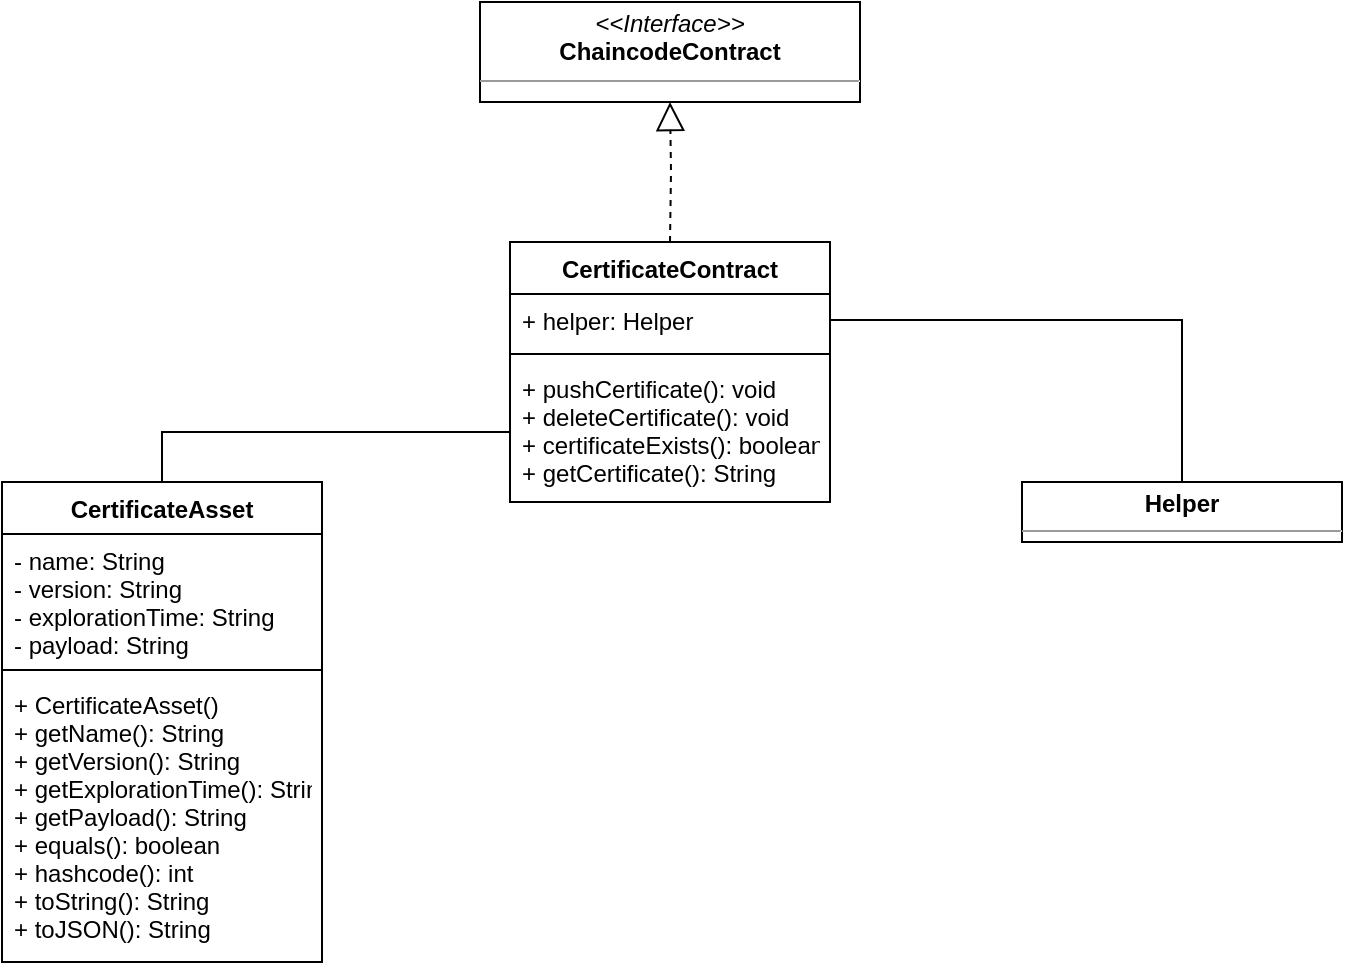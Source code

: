 <mxfile version="15.4.0" type="device"><diagram id="C5RBs43oDa-KdzZeNtuy" name="Page-1"><mxGraphModel dx="1186" dy="599" grid="1" gridSize="10" guides="1" tooltips="1" connect="1" arrows="1" fold="1" page="1" pageScale="1" pageWidth="827" pageHeight="1169" math="0" shadow="0"><root><mxCell id="WIyWlLk6GJQsqaUBKTNV-0"/><mxCell id="WIyWlLk6GJQsqaUBKTNV-1" parent="WIyWlLk6GJQsqaUBKTNV-0"/><mxCell id="f7n_00_hFmFj4u5lNRXQ-0" value="&lt;p style=&quot;margin: 0px ; margin-top: 4px ; text-align: center&quot;&gt;&lt;i&gt;&amp;lt;&amp;lt;Interface&amp;gt;&amp;gt;&lt;/i&gt;&lt;br&gt;&lt;b&gt;ChaincodeContract&lt;/b&gt;&lt;/p&gt;&lt;hr size=&quot;1&quot;&gt;&lt;p style=&quot;margin: 0px ; margin-left: 4px&quot;&gt;&lt;br&gt;&lt;/p&gt;&lt;hr size=&quot;1&quot;&gt;&lt;p style=&quot;margin: 0px ; margin-left: 4px&quot;&gt;&lt;br&gt;&lt;/p&gt;" style="verticalAlign=top;align=left;overflow=fill;fontSize=12;fontFamily=Helvetica;html=1;" vertex="1" parent="WIyWlLk6GJQsqaUBKTNV-1"><mxGeometry x="319" y="40" width="190" height="50" as="geometry"/></mxCell><mxCell id="f7n_00_hFmFj4u5lNRXQ-1" value="CertificateContract" style="swimlane;fontStyle=1;align=center;verticalAlign=top;childLayout=stackLayout;horizontal=1;startSize=26;horizontalStack=0;resizeParent=1;resizeParentMax=0;resizeLast=0;collapsible=1;marginBottom=0;" vertex="1" parent="WIyWlLk6GJQsqaUBKTNV-1"><mxGeometry x="334" y="160" width="160" height="130" as="geometry"/></mxCell><mxCell id="f7n_00_hFmFj4u5lNRXQ-2" value="+ helper: Helper" style="text;strokeColor=none;fillColor=none;align=left;verticalAlign=top;spacingLeft=4;spacingRight=4;overflow=hidden;rotatable=0;points=[[0,0.5],[1,0.5]];portConstraint=eastwest;" vertex="1" parent="f7n_00_hFmFj4u5lNRXQ-1"><mxGeometry y="26" width="160" height="26" as="geometry"/></mxCell><mxCell id="f7n_00_hFmFj4u5lNRXQ-3" value="" style="line;strokeWidth=1;fillColor=none;align=left;verticalAlign=middle;spacingTop=-1;spacingLeft=3;spacingRight=3;rotatable=0;labelPosition=right;points=[];portConstraint=eastwest;" vertex="1" parent="f7n_00_hFmFj4u5lNRXQ-1"><mxGeometry y="52" width="160" height="8" as="geometry"/></mxCell><mxCell id="f7n_00_hFmFj4u5lNRXQ-4" value="+ pushCertificate(): void&#10;+ deleteCertificate(): void&#10;+ certificateExists(): boolean&#10;+ getCertificate(): String&#10;" style="text;strokeColor=none;fillColor=none;align=left;verticalAlign=top;spacingLeft=4;spacingRight=4;overflow=hidden;rotatable=0;points=[[0,0.5],[1,0.5]];portConstraint=eastwest;" vertex="1" parent="f7n_00_hFmFj4u5lNRXQ-1"><mxGeometry y="60" width="160" height="70" as="geometry"/></mxCell><mxCell id="f7n_00_hFmFj4u5lNRXQ-5" value="CertificateAsset" style="swimlane;fontStyle=1;align=center;verticalAlign=top;childLayout=stackLayout;horizontal=1;startSize=26;horizontalStack=0;resizeParent=1;resizeParentMax=0;resizeLast=0;collapsible=1;marginBottom=0;" vertex="1" parent="WIyWlLk6GJQsqaUBKTNV-1"><mxGeometry x="80" y="280" width="160" height="240" as="geometry"/></mxCell><mxCell id="f7n_00_hFmFj4u5lNRXQ-6" value="- name: String&#10;- version: String&#10;- explorationTime: String&#10;- payload: String" style="text;strokeColor=none;fillColor=none;align=left;verticalAlign=top;spacingLeft=4;spacingRight=4;overflow=hidden;rotatable=0;points=[[0,0.5],[1,0.5]];portConstraint=eastwest;" vertex="1" parent="f7n_00_hFmFj4u5lNRXQ-5"><mxGeometry y="26" width="160" height="64" as="geometry"/></mxCell><mxCell id="f7n_00_hFmFj4u5lNRXQ-7" value="" style="line;strokeWidth=1;fillColor=none;align=left;verticalAlign=middle;spacingTop=-1;spacingLeft=3;spacingRight=3;rotatable=0;labelPosition=right;points=[];portConstraint=eastwest;" vertex="1" parent="f7n_00_hFmFj4u5lNRXQ-5"><mxGeometry y="90" width="160" height="8" as="geometry"/></mxCell><mxCell id="f7n_00_hFmFj4u5lNRXQ-8" value="+ CertificateAsset()&#10;+ getName(): String&#10;+ getVersion(): String&#10;+ getExplorationTime(): String&#10;+ getPayload(): String&#10;+ equals(): boolean&#10;+ hashcode(): int&#10;+ toString(): String&#10;+ toJSON(): String" style="text;strokeColor=none;fillColor=none;align=left;verticalAlign=top;spacingLeft=4;spacingRight=4;overflow=hidden;rotatable=0;points=[[0,0.5],[1,0.5]];portConstraint=eastwest;" vertex="1" parent="f7n_00_hFmFj4u5lNRXQ-5"><mxGeometry y="98" width="160" height="142" as="geometry"/></mxCell><mxCell id="f7n_00_hFmFj4u5lNRXQ-9" value="&lt;p style=&quot;margin: 0px ; margin-top: 4px ; text-align: center&quot;&gt;&lt;b&gt;Helper&lt;/b&gt;&lt;/p&gt;&lt;hr size=&quot;1&quot;&gt;&lt;p style=&quot;margin: 0px ; margin-left: 4px&quot;&gt;&lt;br&gt;&lt;/p&gt;&lt;hr size=&quot;1&quot;&gt;&lt;p style=&quot;margin: 0px ; margin-left: 4px&quot;&gt;&lt;br&gt;&lt;/p&gt;" style="verticalAlign=top;align=left;overflow=fill;fontSize=12;fontFamily=Helvetica;html=1;" vertex="1" parent="WIyWlLk6GJQsqaUBKTNV-1"><mxGeometry x="590" y="280" width="160" height="30" as="geometry"/></mxCell><mxCell id="f7n_00_hFmFj4u5lNRXQ-10" value="" style="endArrow=block;dashed=1;endFill=0;endSize=12;html=1;rounded=0;edgeStyle=orthogonalEdgeStyle;entryX=0.5;entryY=1;entryDx=0;entryDy=0;" edge="1" parent="WIyWlLk6GJQsqaUBKTNV-1" target="f7n_00_hFmFj4u5lNRXQ-0"><mxGeometry width="160" relative="1" as="geometry"><mxPoint x="414" y="160" as="sourcePoint"/><mxPoint x="490" y="310" as="targetPoint"/></mxGeometry></mxCell><mxCell id="f7n_00_hFmFj4u5lNRXQ-11" value="" style="endArrow=none;html=1;edgeStyle=orthogonalEdgeStyle;rounded=0;exitX=0.5;exitY=0;exitDx=0;exitDy=0;entryX=0;entryY=0.5;entryDx=0;entryDy=0;" edge="1" parent="WIyWlLk6GJQsqaUBKTNV-1" source="f7n_00_hFmFj4u5lNRXQ-5" target="f7n_00_hFmFj4u5lNRXQ-4"><mxGeometry relative="1" as="geometry"><mxPoint x="330" y="310" as="sourcePoint"/><mxPoint x="490" y="310" as="targetPoint"/></mxGeometry></mxCell><mxCell id="f7n_00_hFmFj4u5lNRXQ-14" value="" style="endArrow=none;html=1;edgeStyle=orthogonalEdgeStyle;rounded=0;entryX=0.5;entryY=0;entryDx=0;entryDy=0;exitX=1;exitY=0.5;exitDx=0;exitDy=0;" edge="1" parent="WIyWlLk6GJQsqaUBKTNV-1" source="f7n_00_hFmFj4u5lNRXQ-2" target="f7n_00_hFmFj4u5lNRXQ-9"><mxGeometry relative="1" as="geometry"><mxPoint x="530" y="200" as="sourcePoint"/><mxPoint x="690" y="200" as="targetPoint"/></mxGeometry></mxCell></root></mxGraphModel></diagram></mxfile>
